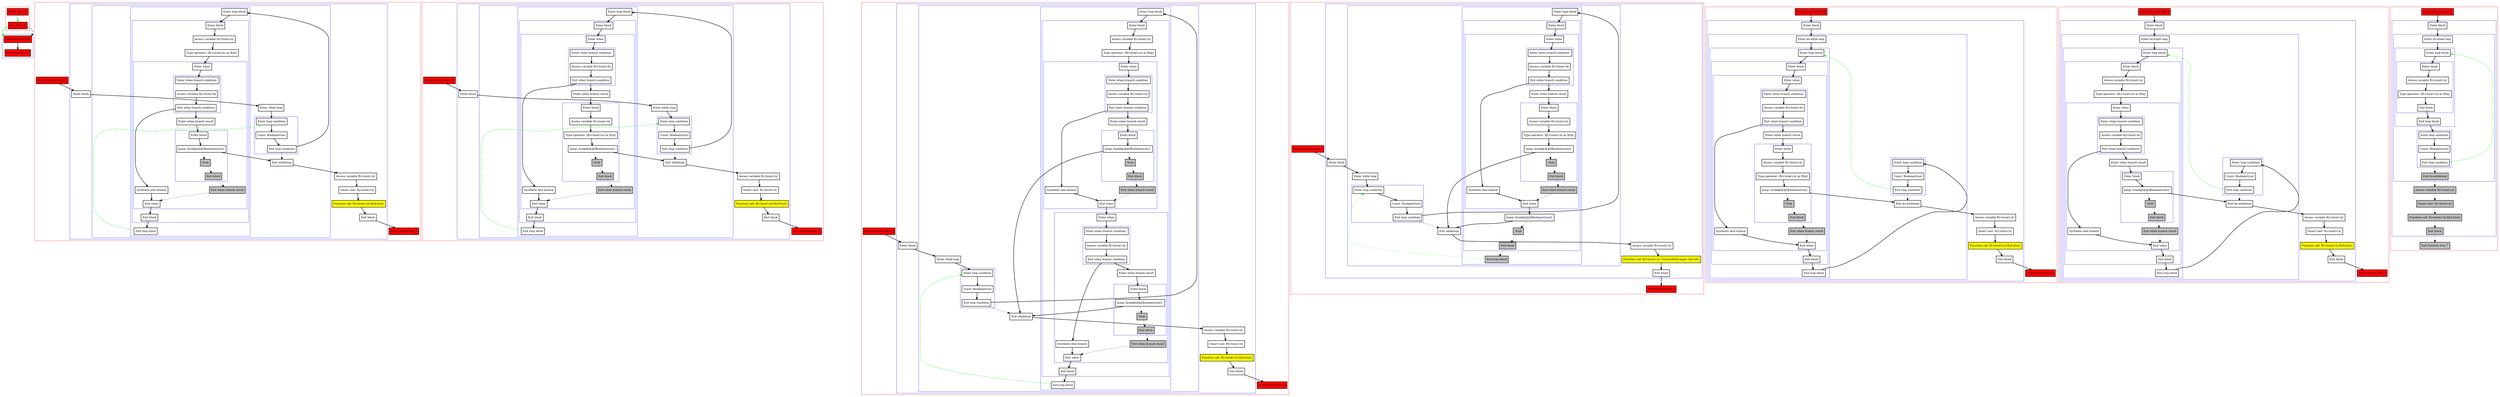 digraph endlessLoops_kt {
    graph [nodesep=3]
    node [shape=box penwidth=2]
    edge [penwidth=2]

    subgraph cluster_0 {
        color=red
        2 [label="Enter class A" style="filled" fillcolor=red];
        3 [label="Exit class A" style="filled" fillcolor=red];
    }
    subgraph cluster_1 {
        color=blue
        0 [label="Enter function foo" style="filled" fillcolor=red];
        1 [label="Exit function foo" style="filled" fillcolor=red];
    }
    2 -> {3} [color=green];
    3 -> {0} [color=green];
    3 -> {0} [style=dashed];
    0 -> {1};

    subgraph cluster_2 {
        color=red
        4 [label="Enter function test_1" style="filled" fillcolor=red];
        subgraph cluster_3 {
            color=blue
            5 [label="Enter block"];
            subgraph cluster_4 {
                color=blue
                6 [label="Enter while loop"];
                subgraph cluster_5 {
                    color=blue
                    7 [label="Enter loop condition"];
                    8 [label="Const: Boolean(true)"];
                    9 [label="Exit loop condition"];
                }
                subgraph cluster_6 {
                    color=blue
                    10 [label="Enter loop block"];
                    subgraph cluster_7 {
                        color=blue
                        11 [label="Enter block"];
                        12 [label="Access variable R|<local>/x|"];
                        13 [label="Type operator: (R|<local>/x| as R|A|)"];
                        subgraph cluster_8 {
                            color=blue
                            14 [label="Enter when"];
                            subgraph cluster_9 {
                                color=blue
                                15 [label="Enter when branch condition "];
                                16 [label="Access variable R|<local>/b|"];
                                17 [label="Exit when branch condition"];
                            }
                            18 [label="Synthetic else branch"];
                            19 [label="Enter when branch result"];
                            subgraph cluster_10 {
                                color=blue
                                20 [label="Enter block"];
                                21 [label="Jump: break@@@[Boolean(true)] "];
                                28 [label="Stub" style="filled" fillcolor=gray];
                                29 [label="Exit block" style="filled" fillcolor=gray];
                            }
                            30 [label="Exit when branch result" style="filled" fillcolor=gray];
                            31 [label="Exit when"];
                        }
                        32 [label="Exit block"];
                    }
                    33 [label="Exit loop block"];
                }
                22 [label="Exit whileloop"];
            }
            23 [label="Access variable R|<local>/x|"];
            24 [label="Smart cast: R|<local>/x|"];
            25 [label="Function call: R|<local>/x|.R|/A.foo|()" style="filled" fillcolor=yellow];
            26 [label="Exit block"];
        }
        27 [label="Exit function test_1" style="filled" fillcolor=red];
    }
    4 -> {5};
    5 -> {6};
    6 -> {7};
    7 -> {8};
    8 -> {9};
    9 -> {10};
    9 -> {22} [style=dotted];
    10 -> {11};
    11 -> {12};
    12 -> {13};
    13 -> {14};
    14 -> {15};
    15 -> {16};
    16 -> {17};
    17 -> {18 19};
    18 -> {31};
    19 -> {20};
    20 -> {21};
    21 -> {22};
    21 -> {28} [style=dotted];
    22 -> {23};
    23 -> {24};
    24 -> {25};
    25 -> {26};
    26 -> {27};
    28 -> {29} [style=dotted];
    29 -> {30} [style=dotted];
    30 -> {31} [style=dotted];
    31 -> {32};
    32 -> {33};
    33 -> {7} [color=green style=dashed];

    subgraph cluster_11 {
        color=red
        34 [label="Enter function test_2" style="filled" fillcolor=red];
        subgraph cluster_12 {
            color=blue
            35 [label="Enter block"];
            subgraph cluster_13 {
                color=blue
                36 [label="Enter while loop"];
                subgraph cluster_14 {
                    color=blue
                    37 [label="Enter loop condition"];
                    38 [label="Const: Boolean(true)"];
                    39 [label="Exit loop condition"];
                }
                subgraph cluster_15 {
                    color=blue
                    40 [label="Enter loop block"];
                    subgraph cluster_16 {
                        color=blue
                        41 [label="Enter block"];
                        subgraph cluster_17 {
                            color=blue
                            42 [label="Enter when"];
                            subgraph cluster_18 {
                                color=blue
                                43 [label="Enter when branch condition "];
                                44 [label="Access variable R|<local>/b|"];
                                45 [label="Exit when branch condition"];
                            }
                            46 [label="Synthetic else branch"];
                            47 [label="Enter when branch result"];
                            subgraph cluster_19 {
                                color=blue
                                48 [label="Enter block"];
                                49 [label="Access variable R|<local>/x|"];
                                50 [label="Type operator: (R|<local>/x| as R|A|)"];
                                51 [label="Jump: break@@@[Boolean(true)] "];
                                58 [label="Stub" style="filled" fillcolor=gray];
                                59 [label="Exit block" style="filled" fillcolor=gray];
                            }
                            60 [label="Exit when branch result" style="filled" fillcolor=gray];
                            61 [label="Exit when"];
                        }
                        62 [label="Exit block"];
                    }
                    63 [label="Exit loop block"];
                }
                52 [label="Exit whileloop"];
            }
            53 [label="Access variable R|<local>/x|"];
            54 [label="Smart cast: R|<local>/x|"];
            55 [label="Function call: R|<local>/x|.R|/A.foo|()" style="filled" fillcolor=yellow];
            56 [label="Exit block"];
        }
        57 [label="Exit function test_2" style="filled" fillcolor=red];
    }
    34 -> {35};
    35 -> {36};
    36 -> {37};
    37 -> {38};
    38 -> {39};
    39 -> {40};
    39 -> {52} [style=dotted];
    40 -> {41};
    41 -> {42};
    42 -> {43};
    43 -> {44};
    44 -> {45};
    45 -> {46 47};
    46 -> {61};
    47 -> {48};
    48 -> {49};
    49 -> {50};
    50 -> {51};
    51 -> {52};
    51 -> {58} [style=dotted];
    52 -> {53};
    53 -> {54};
    54 -> {55};
    55 -> {56};
    56 -> {57};
    58 -> {59} [style=dotted];
    59 -> {60} [style=dotted];
    60 -> {61} [style=dotted];
    61 -> {62};
    62 -> {63};
    63 -> {37} [color=green style=dashed];

    subgraph cluster_20 {
        color=red
        64 [label="Enter function test_3" style="filled" fillcolor=red];
        subgraph cluster_21 {
            color=blue
            65 [label="Enter block"];
            subgraph cluster_22 {
                color=blue
                66 [label="Enter while loop"];
                subgraph cluster_23 {
                    color=blue
                    67 [label="Enter loop condition"];
                    68 [label="Const: Boolean(true)"];
                    69 [label="Exit loop condition"];
                }
                subgraph cluster_24 {
                    color=blue
                    70 [label="Enter loop block"];
                    subgraph cluster_25 {
                        color=blue
                        71 [label="Enter block"];
                        72 [label="Access variable R|<local>/x|"];
                        73 [label="Type operator: (R|<local>/x| as R|A|)"];
                        subgraph cluster_26 {
                            color=blue
                            74 [label="Enter when"];
                            subgraph cluster_27 {
                                color=blue
                                75 [label="Enter when branch condition "];
                                76 [label="Access variable R|<local>/b|"];
                                77 [label="Exit when branch condition"];
                            }
                            78 [label="Synthetic else branch"];
                            79 [label="Enter when branch result"];
                            subgraph cluster_28 {
                                color=blue
                                80 [label="Enter block"];
                                81 [label="Jump: break@@@[Boolean(true)] "];
                                82 [label="Stub" style="filled" fillcolor=gray];
                                83 [label="Exit block" style="filled" fillcolor=gray];
                            }
                            84 [label="Exit when branch result" style="filled" fillcolor=gray];
                            85 [label="Exit when"];
                        }
                        subgraph cluster_29 {
                            color=blue
                            86 [label="Enter when"];
                            subgraph cluster_30 {
                                color=blue
                                87 [label="Enter when branch condition "];
                                88 [label="Access variable R|<local>/b|"];
                                89 [label="Exit when branch condition"];
                            }
                            90 [label="Synthetic else branch"];
                            91 [label="Enter when branch result"];
                            subgraph cluster_31 {
                                color=blue
                                92 [label="Enter block"];
                                93 [label="Jump: break@@@[Boolean(true)] "];
                                100 [label="Stub" style="filled" fillcolor=gray];
                                101 [label="Exit block" style="filled" fillcolor=gray];
                            }
                            102 [label="Exit when branch result" style="filled" fillcolor=gray];
                            103 [label="Exit when"];
                        }
                        104 [label="Exit block"];
                    }
                    105 [label="Exit loop block"];
                }
                94 [label="Exit whileloop"];
            }
            95 [label="Access variable R|<local>/x|"];
            96 [label="Smart cast: R|<local>/x|"];
            97 [label="Function call: R|<local>/x|.R|/A.foo|()" style="filled" fillcolor=yellow];
            98 [label="Exit block"];
        }
        99 [label="Exit function test_3" style="filled" fillcolor=red];
    }
    64 -> {65};
    65 -> {66};
    66 -> {67};
    67 -> {68};
    68 -> {69};
    69 -> {70};
    69 -> {94} [style=dotted];
    70 -> {71};
    71 -> {72};
    72 -> {73};
    73 -> {74};
    74 -> {75};
    75 -> {76};
    76 -> {77};
    77 -> {78 79};
    78 -> {85};
    79 -> {80};
    80 -> {81};
    81 -> {94};
    81 -> {82} [style=dotted];
    82 -> {83} [style=dotted];
    83 -> {84} [style=dotted];
    84 -> {85} [style=dotted];
    85 -> {86};
    86 -> {87};
    87 -> {88};
    88 -> {89};
    89 -> {90 91};
    90 -> {103};
    91 -> {92};
    92 -> {93};
    93 -> {94};
    93 -> {100} [style=dotted];
    94 -> {95};
    95 -> {96};
    96 -> {97};
    97 -> {98};
    98 -> {99};
    100 -> {101} [style=dotted];
    101 -> {102} [style=dotted];
    102 -> {103} [style=dotted];
    103 -> {104};
    104 -> {105};
    105 -> {67} [color=green style=dashed];

    subgraph cluster_32 {
        color=red
        106 [label="Enter function test_4" style="filled" fillcolor=red];
        subgraph cluster_33 {
            color=blue
            107 [label="Enter block"];
            subgraph cluster_34 {
                color=blue
                108 [label="Enter while loop"];
                subgraph cluster_35 {
                    color=blue
                    109 [label="Enter loop condition"];
                    110 [label="Const: Boolean(true)"];
                    111 [label="Exit loop condition"];
                }
                subgraph cluster_36 {
                    color=blue
                    112 [label="Enter loop block"];
                    subgraph cluster_37 {
                        color=blue
                        113 [label="Enter block"];
                        subgraph cluster_38 {
                            color=blue
                            114 [label="Enter when"];
                            subgraph cluster_39 {
                                color=blue
                                115 [label="Enter when branch condition "];
                                116 [label="Access variable R|<local>/b|"];
                                117 [label="Exit when branch condition"];
                            }
                            118 [label="Synthetic else branch"];
                            119 [label="Enter when branch result"];
                            subgraph cluster_40 {
                                color=blue
                                120 [label="Enter block"];
                                121 [label="Access variable R|<local>/x|"];
                                122 [label="Type operator: (R|<local>/x| as R|A|)"];
                                123 [label="Jump: break@@@[Boolean(true)] "];
                                124 [label="Stub" style="filled" fillcolor=gray];
                                125 [label="Exit block" style="filled" fillcolor=gray];
                            }
                            126 [label="Exit when branch result" style="filled" fillcolor=gray];
                            127 [label="Exit when"];
                        }
                        128 [label="Jump: break@@@[Boolean(true)] "];
                        134 [label="Stub" style="filled" fillcolor=gray];
                        135 [label="Exit block" style="filled" fillcolor=gray];
                    }
                    136 [label="Exit loop block" style="filled" fillcolor=gray];
                }
                129 [label="Exit whileloop"];
            }
            130 [label="Access variable R|<local>/x|"];
            131 [label="Function call: R|<local>/x|.<Unresolved name: foo>#()" style="filled" fillcolor=yellow];
            132 [label="Exit block"];
        }
        133 [label="Exit function test_4" style="filled" fillcolor=red];
    }
    106 -> {107};
    107 -> {108};
    108 -> {109};
    109 -> {110};
    110 -> {111};
    111 -> {112};
    111 -> {129} [style=dotted];
    112 -> {113};
    113 -> {114};
    114 -> {115};
    115 -> {116};
    116 -> {117};
    117 -> {118 119};
    118 -> {127};
    119 -> {120};
    120 -> {121};
    121 -> {122};
    122 -> {123};
    123 -> {129};
    123 -> {124} [style=dotted];
    124 -> {125} [style=dotted];
    125 -> {126} [style=dotted];
    126 -> {127} [style=dotted];
    127 -> {128};
    128 -> {129};
    128 -> {134} [style=dotted];
    129 -> {130};
    130 -> {131};
    131 -> {132};
    132 -> {133};
    134 -> {135} [style=dotted];
    135 -> {136} [style=dotted];
    136 -> {109} [color=green style=dotted];

    subgraph cluster_41 {
        color=red
        137 [label="Enter function test_5" style="filled" fillcolor=red];
        subgraph cluster_42 {
            color=blue
            138 [label="Enter block"];
            subgraph cluster_43 {
                color=blue
                139 [label="Enter do-while loop"];
                subgraph cluster_44 {
                    color=blue
                    140 [label="Enter loop block"];
                    subgraph cluster_45 {
                        color=blue
                        141 [label="Enter block"];
                        subgraph cluster_46 {
                            color=blue
                            142 [label="Enter when"];
                            subgraph cluster_47 {
                                color=blue
                                143 [label="Enter when branch condition "];
                                144 [label="Access variable R|<local>/b|"];
                                145 [label="Exit when branch condition"];
                            }
                            146 [label="Synthetic else branch"];
                            147 [label="Enter when branch result"];
                            subgraph cluster_48 {
                                color=blue
                                148 [label="Enter block"];
                                149 [label="Access variable R|<local>/x|"];
                                150 [label="Type operator: (R|<local>/x| as R|A|)"];
                                151 [label="Jump: break@@@[Boolean(true)] "];
                                152 [label="Stub" style="filled" fillcolor=gray];
                                153 [label="Exit block" style="filled" fillcolor=gray];
                            }
                            154 [label="Exit when branch result" style="filled" fillcolor=gray];
                            155 [label="Exit when"];
                        }
                        156 [label="Exit block"];
                    }
                    157 [label="Exit loop block"];
                }
                subgraph cluster_49 {
                    color=blue
                    158 [label="Enter loop condition"];
                    159 [label="Const: Boolean(true)"];
                    160 [label="Exit loop condition"];
                }
                161 [label="Exit do-whileloop"];
            }
            162 [label="Access variable R|<local>/x|"];
            163 [label="Smart cast: R|<local>/x|"];
            164 [label="Function call: R|<local>/x|.R|/A.foo|()" style="filled" fillcolor=yellow];
            165 [label="Exit block"];
        }
        166 [label="Exit function test_5" style="filled" fillcolor=red];
    }
    137 -> {138};
    138 -> {139};
    139 -> {140};
    140 -> {141};
    141 -> {142};
    142 -> {143};
    143 -> {144};
    144 -> {145};
    145 -> {146 147};
    146 -> {155};
    147 -> {148};
    148 -> {149};
    149 -> {150};
    150 -> {151};
    151 -> {161};
    151 -> {152} [style=dotted];
    152 -> {153} [style=dotted];
    153 -> {154} [style=dotted];
    154 -> {155} [style=dotted];
    155 -> {156};
    156 -> {157};
    157 -> {158};
    158 -> {159};
    159 -> {160};
    160 -> {140} [color=green style=dashed];
    160 -> {161} [style=dotted];
    161 -> {162};
    162 -> {163};
    163 -> {164};
    164 -> {165};
    165 -> {166};

    subgraph cluster_50 {
        color=red
        167 [label="Enter function test_6" style="filled" fillcolor=red];
        subgraph cluster_51 {
            color=blue
            168 [label="Enter block"];
            subgraph cluster_52 {
                color=blue
                169 [label="Enter do-while loop"];
                subgraph cluster_53 {
                    color=blue
                    170 [label="Enter loop block"];
                    subgraph cluster_54 {
                        color=blue
                        171 [label="Enter block"];
                        172 [label="Access variable R|<local>/x|"];
                        173 [label="Type operator: (R|<local>/x| as R|A|)"];
                        subgraph cluster_55 {
                            color=blue
                            174 [label="Enter when"];
                            subgraph cluster_56 {
                                color=blue
                                175 [label="Enter when branch condition "];
                                176 [label="Access variable R|<local>/b|"];
                                177 [label="Exit when branch condition"];
                            }
                            178 [label="Synthetic else branch"];
                            179 [label="Enter when branch result"];
                            subgraph cluster_57 {
                                color=blue
                                180 [label="Enter block"];
                                181 [label="Jump: break@@@[Boolean(true)] "];
                                182 [label="Stub" style="filled" fillcolor=gray];
                                183 [label="Exit block" style="filled" fillcolor=gray];
                            }
                            184 [label="Exit when branch result" style="filled" fillcolor=gray];
                            185 [label="Exit when"];
                        }
                        186 [label="Exit block"];
                    }
                    187 [label="Exit loop block"];
                }
                subgraph cluster_58 {
                    color=blue
                    188 [label="Enter loop condition"];
                    189 [label="Const: Boolean(true)"];
                    190 [label="Exit loop condition"];
                }
                191 [label="Exit do-whileloop"];
            }
            192 [label="Access variable R|<local>/x|"];
            193 [label="Smart cast: R|<local>/x|"];
            194 [label="Function call: R|<local>/x|.R|/A.foo|()" style="filled" fillcolor=yellow];
            195 [label="Exit block"];
        }
        196 [label="Exit function test_6" style="filled" fillcolor=red];
    }
    167 -> {168};
    168 -> {169};
    169 -> {170};
    170 -> {171};
    171 -> {172};
    172 -> {173};
    173 -> {174};
    174 -> {175};
    175 -> {176};
    176 -> {177};
    177 -> {178 179};
    178 -> {185};
    179 -> {180};
    180 -> {181};
    181 -> {191};
    181 -> {182} [style=dotted];
    182 -> {183} [style=dotted];
    183 -> {184} [style=dotted];
    184 -> {185} [style=dotted];
    185 -> {186};
    186 -> {187};
    187 -> {188};
    188 -> {189};
    189 -> {190};
    190 -> {170} [color=green style=dashed];
    190 -> {191} [style=dotted];
    191 -> {192};
    192 -> {193};
    193 -> {194};
    194 -> {195};
    195 -> {196};

    subgraph cluster_59 {
        color=red
        197 [label="Enter function test_7" style="filled" fillcolor=red];
        subgraph cluster_60 {
            color=blue
            198 [label="Enter block"];
            subgraph cluster_61 {
                color=blue
                199 [label="Enter do-while loop"];
                subgraph cluster_62 {
                    color=blue
                    200 [label="Enter loop block"];
                    subgraph cluster_63 {
                        color=blue
                        201 [label="Enter block"];
                        202 [label="Access variable R|<local>/x|"];
                        203 [label="Type operator: (R|<local>/x| as R|A|)"];
                        204 [label="Exit block"];
                    }
                    205 [label="Exit loop block"];
                }
                subgraph cluster_64 {
                    color=blue
                    206 [label="Enter loop condition"];
                    207 [label="Const: Boolean(true)"];
                    208 [label="Exit loop condition"];
                }
                209 [label="Exit do-whileloop" style="filled" fillcolor=gray];
            }
            210 [label="Access variable R|<local>/x|" style="filled" fillcolor=gray];
            211 [label="Smart cast: R|<local>/x|" style="filled" fillcolor=gray];
            212 [label="Function call: R|<local>/x|.R|/A.foo|()" style="filled" fillcolor=gray];
            213 [label="Exit block" style="filled" fillcolor=gray];
        }
        214 [label="Exit function test_7" style="filled" fillcolor=gray];
    }
    197 -> {198};
    198 -> {199};
    199 -> {200};
    200 -> {201};
    201 -> {202};
    202 -> {203};
    203 -> {204};
    204 -> {205};
    205 -> {206};
    206 -> {207};
    207 -> {208};
    208 -> {200} [color=green style=dashed];
    208 -> {209} [style=dotted];
    209 -> {210} [style=dotted];
    210 -> {211} [style=dotted];
    211 -> {212} [style=dotted];
    212 -> {213} [style=dotted];
    213 -> {214} [style=dotted];

}
